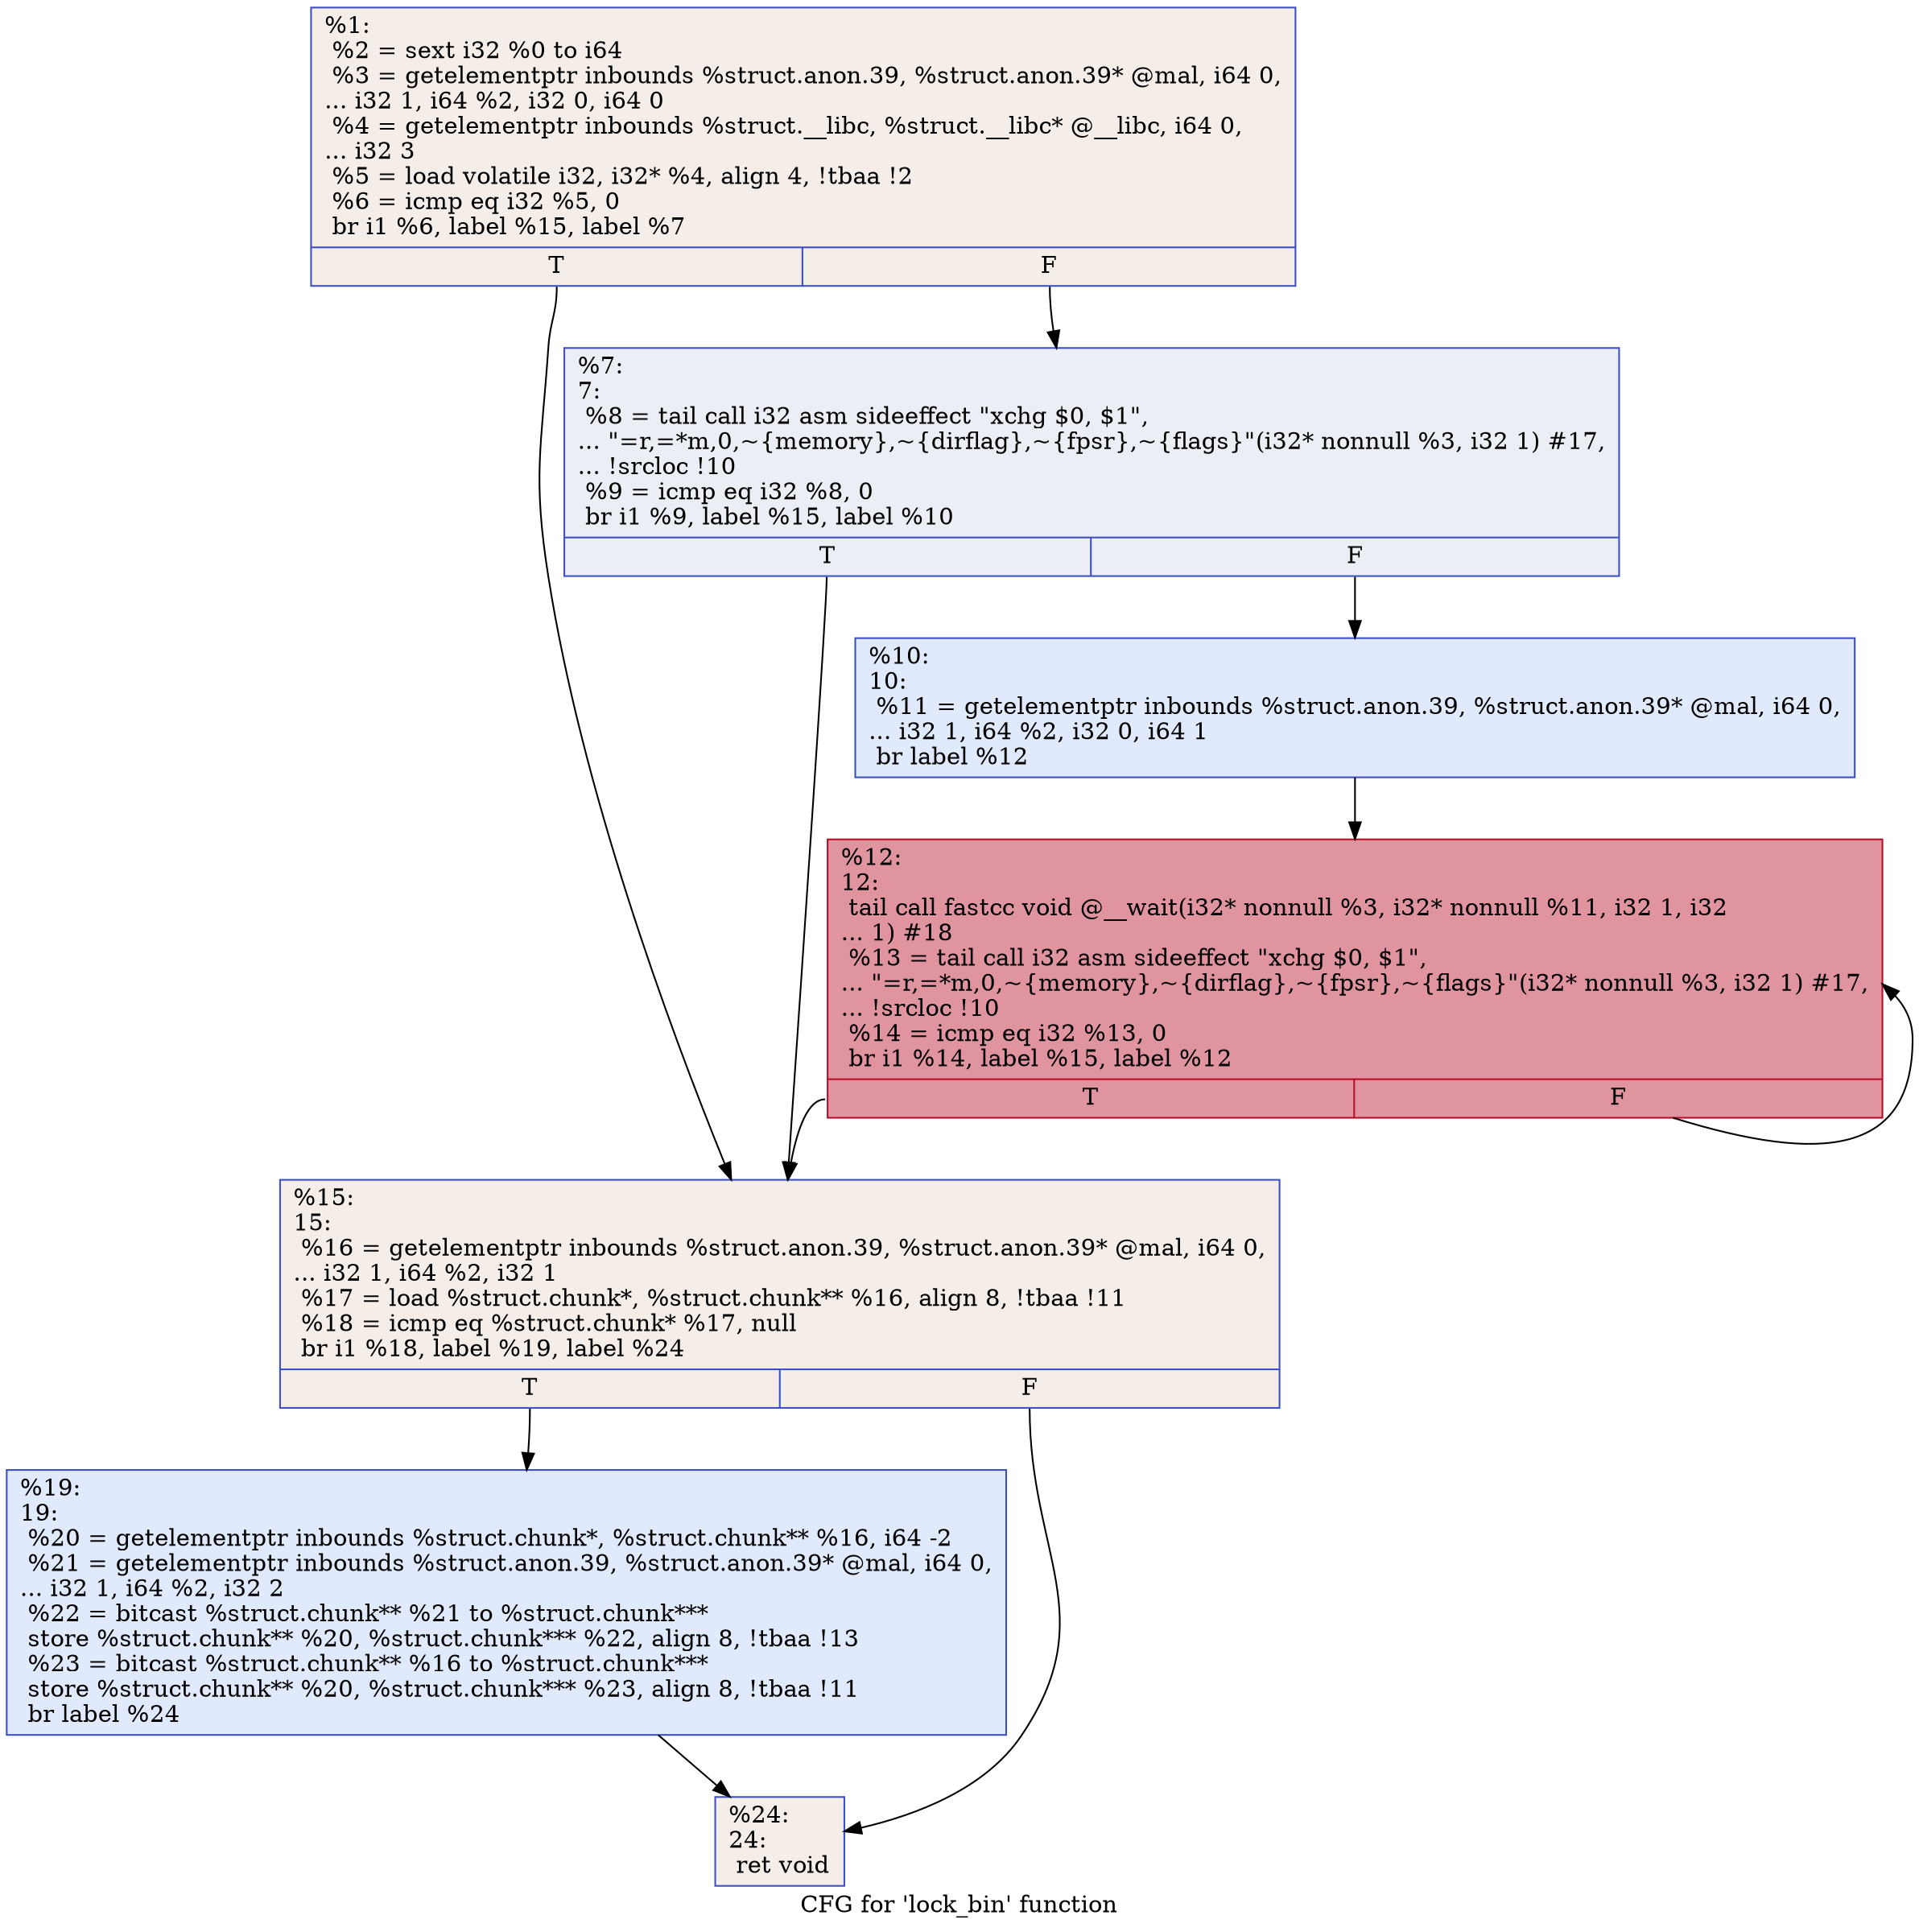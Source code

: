 digraph "CFG for 'lock_bin' function" {
	label="CFG for 'lock_bin' function";

	Node0x130e270 [shape=record,color="#3d50c3ff", style=filled, fillcolor="#e8d6cc70",label="{%1:\l  %2 = sext i32 %0 to i64\l  %3 = getelementptr inbounds %struct.anon.39, %struct.anon.39* @mal, i64 0,\l... i32 1, i64 %2, i32 0, i64 0\l  %4 = getelementptr inbounds %struct.__libc, %struct.__libc* @__libc, i64 0,\l... i32 3\l  %5 = load volatile i32, i32* %4, align 4, !tbaa !2\l  %6 = icmp eq i32 %5, 0\l  br i1 %6, label %15, label %7\l|{<s0>T|<s1>F}}"];
	Node0x130e270:s0 -> Node0x130e4b0;
	Node0x130e270:s1 -> Node0x130e3c0;
	Node0x130e3c0 [shape=record,color="#3d50c3ff", style=filled, fillcolor="#d1dae970",label="{%7:\l7:                                                \l  %8 = tail call i32 asm sideeffect \"xchg $0, $1\",\l... \"=r,=*m,0,~\{memory\},~\{dirflag\},~\{fpsr\},~\{flags\}\"(i32* nonnull %3, i32 1) #17,\l... !srcloc !10\l  %9 = icmp eq i32 %8, 0\l  br i1 %9, label %15, label %10\l|{<s0>T|<s1>F}}"];
	Node0x130e3c0:s0 -> Node0x130e4b0;
	Node0x130e3c0:s1 -> Node0x130e410;
	Node0x130e410 [shape=record,color="#3d50c3ff", style=filled, fillcolor="#b9d0f970",label="{%10:\l10:                                               \l  %11 = getelementptr inbounds %struct.anon.39, %struct.anon.39* @mal, i64 0,\l... i32 1, i64 %2, i32 0, i64 1\l  br label %12\l}"];
	Node0x130e410 -> Node0x130e460;
	Node0x130e460 [shape=record,color="#b70d28ff", style=filled, fillcolor="#b70d2870",label="{%12:\l12:                                               \l  tail call fastcc void @__wait(i32* nonnull %3, i32* nonnull %11, i32 1, i32\l... 1) #18\l  %13 = tail call i32 asm sideeffect \"xchg $0, $1\",\l... \"=r,=*m,0,~\{memory\},~\{dirflag\},~\{fpsr\},~\{flags\}\"(i32* nonnull %3, i32 1) #17,\l... !srcloc !10\l  %14 = icmp eq i32 %13, 0\l  br i1 %14, label %15, label %12\l|{<s0>T|<s1>F}}"];
	Node0x130e460:s0 -> Node0x130e4b0;
	Node0x130e460:s1 -> Node0x130e460;
	Node0x130e4b0 [shape=record,color="#3d50c3ff", style=filled, fillcolor="#e8d6cc70",label="{%15:\l15:                                               \l  %16 = getelementptr inbounds %struct.anon.39, %struct.anon.39* @mal, i64 0,\l... i32 1, i64 %2, i32 1\l  %17 = load %struct.chunk*, %struct.chunk** %16, align 8, !tbaa !11\l  %18 = icmp eq %struct.chunk* %17, null\l  br i1 %18, label %19, label %24\l|{<s0>T|<s1>F}}"];
	Node0x130e4b0:s0 -> Node0x130e500;
	Node0x130e4b0:s1 -> Node0x130e550;
	Node0x130e500 [shape=record,color="#3d50c3ff", style=filled, fillcolor="#b9d0f970",label="{%19:\l19:                                               \l  %20 = getelementptr inbounds %struct.chunk*, %struct.chunk** %16, i64 -2\l  %21 = getelementptr inbounds %struct.anon.39, %struct.anon.39* @mal, i64 0,\l... i32 1, i64 %2, i32 2\l  %22 = bitcast %struct.chunk** %21 to %struct.chunk***\l  store %struct.chunk** %20, %struct.chunk*** %22, align 8, !tbaa !13\l  %23 = bitcast %struct.chunk** %16 to %struct.chunk***\l  store %struct.chunk** %20, %struct.chunk*** %23, align 8, !tbaa !11\l  br label %24\l}"];
	Node0x130e500 -> Node0x130e550;
	Node0x130e550 [shape=record,color="#3d50c3ff", style=filled, fillcolor="#e8d6cc70",label="{%24:\l24:                                               \l  ret void\l}"];
}

